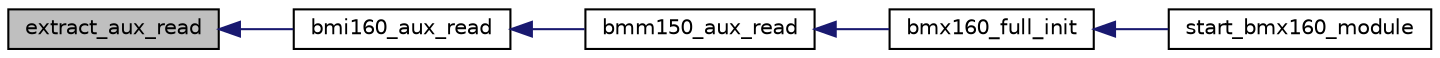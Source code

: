 digraph "extract_aux_read"
{
  edge [fontname="Helvetica",fontsize="10",labelfontname="Helvetica",labelfontsize="10"];
  node [fontname="Helvetica",fontsize="10",shape=record];
  rankdir="LR";
  Node1 [label="extract_aux_read",height=0.2,width=0.4,color="black", fillcolor="grey75", style="filled", fontcolor="black"];
  Node1 -> Node2 [dir="back",color="midnightblue",fontsize="10",style="solid",fontname="Helvetica"];
  Node2 [label="bmi160_aux_read",height=0.2,width=0.4,color="black", fillcolor="white", style="filled",URL="$bmi160_8h.html#ab7dba610f920f63a03e84d80be2aa4db",tooltip="This API reads the mention no of byte of data from the given register address of auxiliary sensor..."];
  Node2 -> Node3 [dir="back",color="midnightblue",fontsize="10",style="solid",fontname="Helvetica"];
  Node3 [label="bmm150_aux_read",height=0.2,width=0.4,color="black", fillcolor="white", style="filled",URL="$group___b_m_x160.html#ga49973b7d3a711bf0b288827eea6147d8"];
  Node3 -> Node4 [dir="back",color="midnightblue",fontsize="10",style="solid",fontname="Helvetica"];
  Node4 [label="bmx160_full_init",height=0.2,width=0.4,color="black", fillcolor="white", style="filled",URL="$group___b_m_x160.html#ga24f66e1149af3eaad9ce37483510bd52",tooltip="BMX160 chip and fusion algorithm initialization. "];
  Node4 -> Node5 [dir="back",color="midnightblue",fontsize="10",style="solid",fontname="Helvetica"];
  Node5 [label="start_bmx160_module",height=0.2,width=0.4,color="black", fillcolor="white", style="filled",URL="$group___b_m_x160.html#ga3c92c87bd9ca59bc115bc38377fd51e8",tooltip="Start BMX160 threads. "];
}
